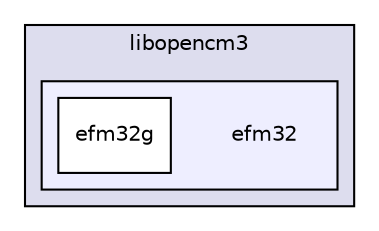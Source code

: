 digraph "/home/esdentem/projects/libopencm3/libopencm3-git/include/libopencm3/efm32/" {
  compound=true
  node [ fontsize="10", fontname="Helvetica"];
  edge [ labelfontsize="10", labelfontname="Helvetica"];
  subgraph clusterdir_e1040081471ffd682e8357aa53c82f70 {
    graph [ bgcolor="#ddddee", pencolor="black", label="libopencm3" fontname="Helvetica", fontsize="10", URL="dir_e1040081471ffd682e8357aa53c82f70.html"]
  subgraph clusterdir_b3bc027bbb9aeff9e0e7a0d66de9ad28 {
    graph [ bgcolor="#eeeeff", pencolor="black", label="" URL="dir_b3bc027bbb9aeff9e0e7a0d66de9ad28.html"];
    dir_b3bc027bbb9aeff9e0e7a0d66de9ad28 [shape=plaintext label="efm32"];
    dir_f222592a8d231bdf8bc8c27a35447e6a [shape=box label="efm32g" color="black" fillcolor="white" style="filled" URL="dir_f222592a8d231bdf8bc8c27a35447e6a.html"];
  }
  }
}
